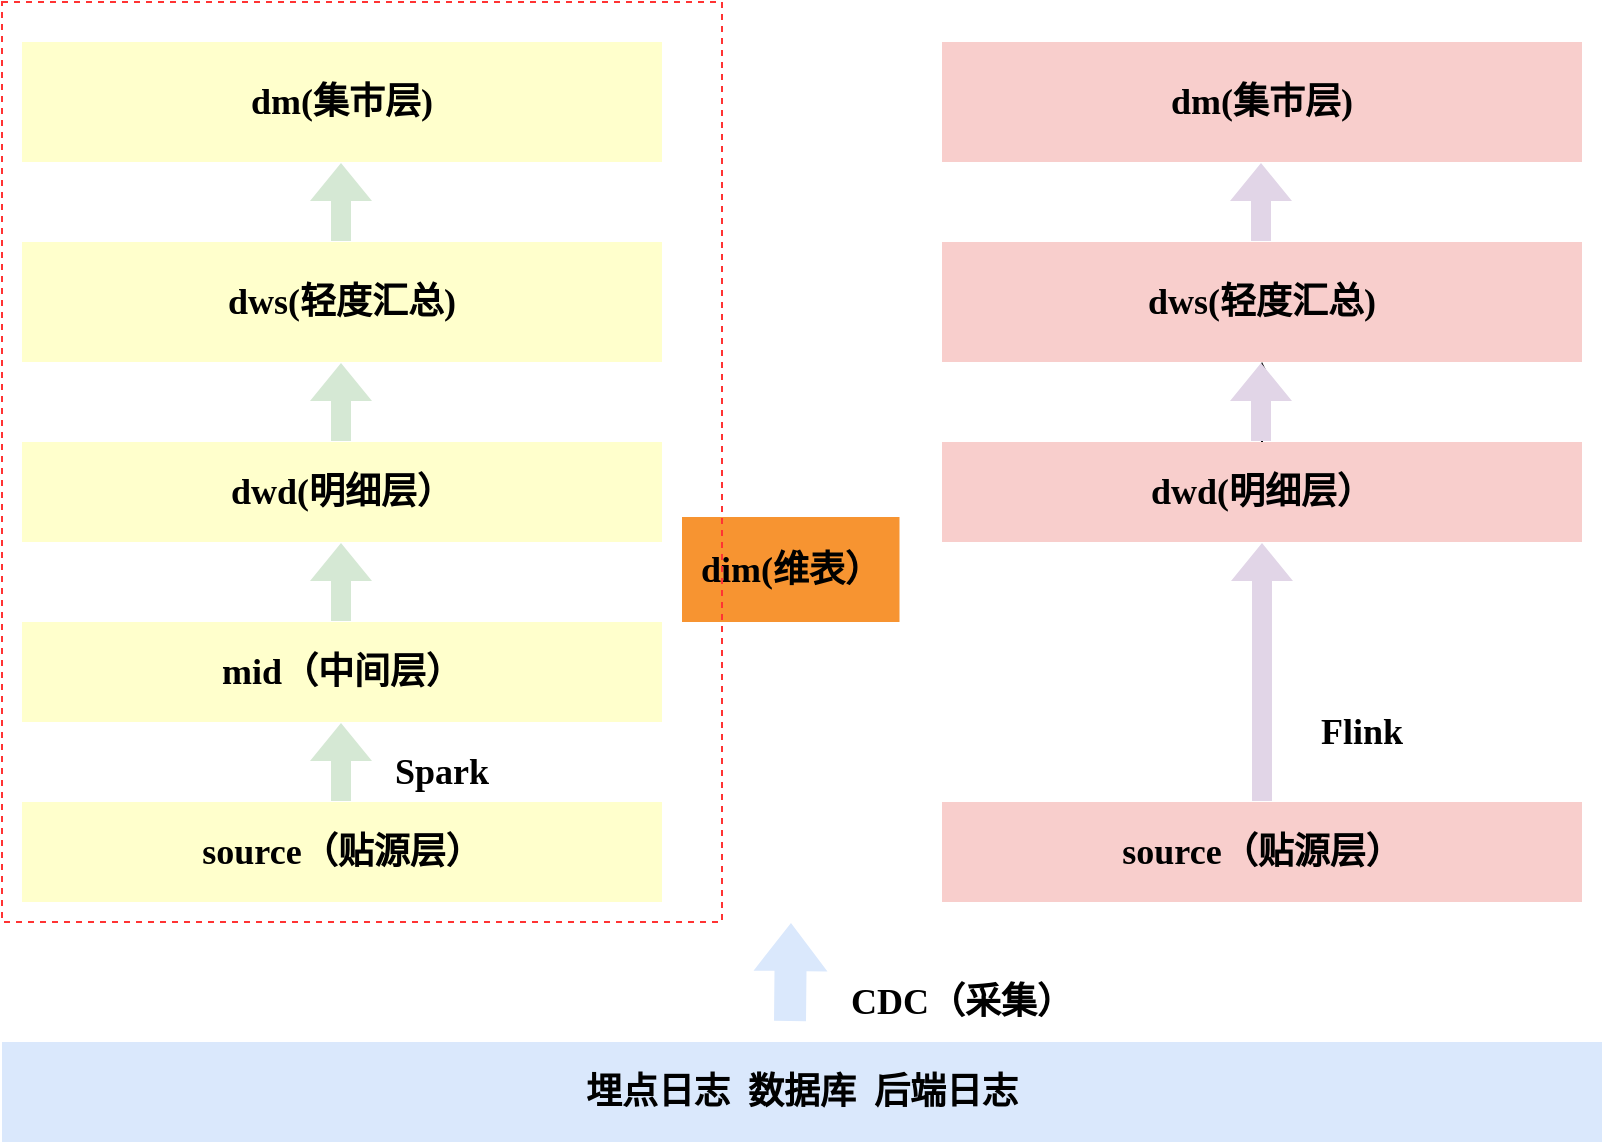 <mxfile version="16.6.2" type="github">
  <diagram id="yBQkogD8sNwiqYRaZePr" name="第 1 页">
    <mxGraphModel dx="1422" dy="839" grid="1" gridSize="10" guides="1" tooltips="1" connect="1" arrows="1" fold="1" page="1" pageScale="1" pageWidth="827" pageHeight="1169" math="0" shadow="0">
      <root>
        <mxCell id="0" />
        <mxCell id="1" parent="0" />
        <mxCell id="X9aOVJZBJ18JT7NjNBlV-15" value="&lt;h2&gt;&lt;font face=&quot;Times New Roman&quot;&gt;&lt;b&gt;dm(集市层)&lt;/b&gt;&lt;/font&gt;&lt;/h2&gt;" style="rounded=0;whiteSpace=wrap;html=1;fillColor=#FFFFCC;strokeColor=none;" vertex="1" parent="1">
          <mxGeometry x="20" y="200" width="320" height="60" as="geometry" />
        </mxCell>
        <mxCell id="X9aOVJZBJ18JT7NjNBlV-17" value="&lt;h2&gt;&lt;font face=&quot;Times New Roman&quot;&gt;dws(轻度汇总)&lt;/font&gt;&lt;/h2&gt;" style="rounded=0;whiteSpace=wrap;html=1;fillColor=#FFFFCC;strokeColor=none;" vertex="1" parent="1">
          <mxGeometry x="20" y="300" width="320" height="60" as="geometry" />
        </mxCell>
        <mxCell id="X9aOVJZBJ18JT7NjNBlV-18" value="&lt;h2&gt;&lt;font face=&quot;Times New Roman&quot;&gt;&lt;b&gt;dwd(明细层）&lt;/b&gt;&lt;/font&gt;&lt;/h2&gt;" style="rounded=0;whiteSpace=wrap;html=1;fillColor=#FFFFCC;strokeColor=none;" vertex="1" parent="1">
          <mxGeometry x="20" y="400" width="320" height="50" as="geometry" />
        </mxCell>
        <mxCell id="X9aOVJZBJ18JT7NjNBlV-19" value="&lt;h2&gt;&lt;font face=&quot;Times New Roman&quot;&gt;mid（中间层）&lt;/font&gt;&lt;/h2&gt;" style="rounded=0;whiteSpace=wrap;html=1;fillColor=#FFFFCC;strokeColor=none;" vertex="1" parent="1">
          <mxGeometry x="20" y="490" width="320" height="50" as="geometry" />
        </mxCell>
        <mxCell id="X9aOVJZBJ18JT7NjNBlV-20" value="&lt;h2&gt;&lt;font face=&quot;Times New Roman&quot;&gt;source（贴源层）&lt;/font&gt;&lt;/h2&gt;" style="rounded=0;whiteSpace=wrap;html=1;fillColor=#FFFFCC;strokeColor=none;" vertex="1" parent="1">
          <mxGeometry x="20" y="580" width="320" height="50" as="geometry" />
        </mxCell>
        <mxCell id="X9aOVJZBJ18JT7NjNBlV-26" value="&lt;h2&gt;&lt;font face=&quot;Times New Roman&quot;&gt;埋点日志&amp;nbsp; 数据库&amp;nbsp; 后端日志&lt;/font&gt;&lt;/h2&gt;" style="rounded=0;whiteSpace=wrap;html=1;fillColor=#dae8fc;strokeColor=none;" vertex="1" parent="1">
          <mxGeometry x="10" y="700" width="800" height="50" as="geometry" />
        </mxCell>
        <mxCell id="X9aOVJZBJ18JT7NjNBlV-38" value="&lt;h2&gt;&lt;b&gt;CDC（采集）&lt;/b&gt;&lt;/h2&gt;" style="text;html=1;strokeColor=none;fillColor=none;align=center;verticalAlign=middle;whiteSpace=wrap;rounded=0;dashed=1;fontFamily=Times New Roman;" vertex="1" parent="1">
          <mxGeometry x="430" y="670" width="120" height="20" as="geometry" />
        </mxCell>
        <mxCell id="X9aOVJZBJ18JT7NjNBlV-40" value="" style="shape=flexArrow;endArrow=classic;html=1;rounded=0;fontFamily=Times New Roman;fillColor=#d5e8d4;strokeColor=none;" edge="1" parent="1">
          <mxGeometry width="50" height="50" relative="1" as="geometry">
            <mxPoint x="179.5" y="580" as="sourcePoint" />
            <mxPoint x="179.5" y="540" as="targetPoint" />
          </mxGeometry>
        </mxCell>
        <mxCell id="X9aOVJZBJ18JT7NjNBlV-43" value="" style="shape=flexArrow;endArrow=classic;html=1;rounded=0;fontFamily=Times New Roman;fillColor=#d5e8d4;strokeColor=none;" edge="1" parent="1">
          <mxGeometry width="50" height="50" relative="1" as="geometry">
            <mxPoint x="179.5" y="490" as="sourcePoint" />
            <mxPoint x="179.5" y="450" as="targetPoint" />
          </mxGeometry>
        </mxCell>
        <mxCell id="X9aOVJZBJ18JT7NjNBlV-44" value="" style="shape=flexArrow;endArrow=classic;html=1;rounded=0;fontFamily=Times New Roman;fillColor=#d5e8d4;strokeColor=none;" edge="1" parent="1">
          <mxGeometry width="50" height="50" relative="1" as="geometry">
            <mxPoint x="179.5" y="400" as="sourcePoint" />
            <mxPoint x="179.5" y="360" as="targetPoint" />
          </mxGeometry>
        </mxCell>
        <mxCell id="X9aOVJZBJ18JT7NjNBlV-45" value="" style="shape=flexArrow;endArrow=classic;html=1;rounded=0;fontFamily=Times New Roman;fillColor=#d5e8d4;strokeColor=none;" edge="1" parent="1">
          <mxGeometry width="50" height="50" relative="1" as="geometry">
            <mxPoint x="179.5" y="300" as="sourcePoint" />
            <mxPoint x="179.5" y="260" as="targetPoint" />
          </mxGeometry>
        </mxCell>
        <mxCell id="X9aOVJZBJ18JT7NjNBlV-46" value="&lt;h2&gt;Spark&lt;/h2&gt;" style="text;html=1;strokeColor=none;fillColor=none;align=center;verticalAlign=middle;whiteSpace=wrap;rounded=0;dashed=1;fontFamily=Times New Roman;" vertex="1" parent="1">
          <mxGeometry x="200" y="550" width="60" height="30" as="geometry" />
        </mxCell>
        <mxCell id="X9aOVJZBJ18JT7NjNBlV-48" value="&lt;h2&gt;&lt;font face=&quot;Times New Roman&quot;&gt;&lt;b&gt;dm(集市层)&lt;/b&gt;&lt;/font&gt;&lt;/h2&gt;" style="rounded=0;whiteSpace=wrap;html=1;fillColor=#f8cecc;strokeColor=none;" vertex="1" parent="1">
          <mxGeometry x="480" y="200" width="320" height="60" as="geometry" />
        </mxCell>
        <mxCell id="X9aOVJZBJ18JT7NjNBlV-49" value="&lt;h2&gt;&lt;font face=&quot;Times New Roman&quot;&gt;dws(轻度汇总)&lt;/font&gt;&lt;/h2&gt;" style="rounded=0;whiteSpace=wrap;html=1;fillColor=#f8cecc;strokeColor=none;" vertex="1" parent="1">
          <mxGeometry x="480" y="300" width="320" height="60" as="geometry" />
        </mxCell>
        <mxCell id="X9aOVJZBJ18JT7NjNBlV-79" value="" style="edgeStyle=orthogonalEdgeStyle;rounded=0;orthogonalLoop=1;jettySize=auto;html=1;fontFamily=Times New Roman;fillColor=none;" edge="1" parent="1" source="X9aOVJZBJ18JT7NjNBlV-50" target="X9aOVJZBJ18JT7NjNBlV-49">
          <mxGeometry relative="1" as="geometry" />
        </mxCell>
        <mxCell id="X9aOVJZBJ18JT7NjNBlV-50" value="&lt;h2&gt;&lt;font face=&quot;Times New Roman&quot;&gt;&lt;b&gt;dwd(明细层）&lt;/b&gt;&lt;/font&gt;&lt;/h2&gt;" style="rounded=0;whiteSpace=wrap;html=1;fillColor=#f8cecc;strokeColor=none;" vertex="1" parent="1">
          <mxGeometry x="480" y="400" width="320" height="50" as="geometry" />
        </mxCell>
        <mxCell id="X9aOVJZBJ18JT7NjNBlV-52" value="&lt;h2&gt;&lt;font face=&quot;Times New Roman&quot;&gt;source（贴源层）&lt;/font&gt;&lt;/h2&gt;" style="rounded=0;whiteSpace=wrap;html=1;fillColor=#f8cecc;strokeColor=none;" vertex="1" parent="1">
          <mxGeometry x="480" y="580" width="320" height="50" as="geometry" />
        </mxCell>
        <mxCell id="X9aOVJZBJ18JT7NjNBlV-54" value="" style="shape=flexArrow;endArrow=classic;html=1;rounded=0;fontFamily=Times New Roman;fillColor=#e1d5e7;strokeColor=none;entryX=0.5;entryY=1;entryDx=0;entryDy=0;exitX=0.5;exitY=0;exitDx=0;exitDy=0;" edge="1" parent="1" source="X9aOVJZBJ18JT7NjNBlV-52" target="X9aOVJZBJ18JT7NjNBlV-50">
          <mxGeometry width="50" height="50" relative="1" as="geometry">
            <mxPoint x="640" y="590" as="sourcePoint" />
            <mxPoint x="639.5" y="550" as="targetPoint" />
          </mxGeometry>
        </mxCell>
        <mxCell id="X9aOVJZBJ18JT7NjNBlV-55" value="" style="shape=flexArrow;endArrow=classic;html=1;rounded=0;fontFamily=Times New Roman;fillColor=#e1d5e7;strokeColor=none;" edge="1" parent="1">
          <mxGeometry width="50" height="50" relative="1" as="geometry">
            <mxPoint x="639.5" y="400" as="sourcePoint" />
            <mxPoint x="639.5" y="360" as="targetPoint" />
          </mxGeometry>
        </mxCell>
        <mxCell id="X9aOVJZBJ18JT7NjNBlV-57" value="&lt;h2&gt;Flink&lt;/h2&gt;" style="text;html=1;strokeColor=none;fillColor=none;align=center;verticalAlign=middle;whiteSpace=wrap;rounded=0;dashed=1;fontFamily=Times New Roman;" vertex="1" parent="1">
          <mxGeometry x="660" y="530" width="60" height="30" as="geometry" />
        </mxCell>
        <mxCell id="X9aOVJZBJ18JT7NjNBlV-70" value="&lt;h2&gt;&lt;font face=&quot;Times New Roman&quot;&gt;dim(维表）&lt;/font&gt;&lt;/h2&gt;" style="rounded=0;whiteSpace=wrap;html=1;fillColor=#F79431;strokeColor=none;" vertex="1" parent="1">
          <mxGeometry x="350" y="437.5" width="108.75" height="52.5" as="geometry" />
        </mxCell>
        <mxCell id="X9aOVJZBJ18JT7NjNBlV-72" value="" style="shape=flexArrow;endArrow=classic;html=1;rounded=0;fontFamily=Times New Roman;fillColor=#e1d5e7;strokeColor=none;" edge="1" parent="1">
          <mxGeometry width="50" height="50" relative="1" as="geometry">
            <mxPoint x="639.5" y="300" as="sourcePoint" />
            <mxPoint x="639.5" y="260" as="targetPoint" />
          </mxGeometry>
        </mxCell>
        <mxCell id="X9aOVJZBJ18JT7NjNBlV-73" value="" style="rounded=0;whiteSpace=wrap;html=1;dashed=1;fontFamily=Times New Roman;fillColor=none;strokeColor=#FF3333;strokeWidth=1;" vertex="1" parent="1">
          <mxGeometry x="10" y="180" width="360" height="460" as="geometry" />
        </mxCell>
        <mxCell id="X9aOVJZBJ18JT7NjNBlV-76" value="" style="shape=flexArrow;endArrow=classic;html=1;rounded=0;fontFamily=Times New Roman;fillColor=#dae8fc;width=16;endSize=7.67;strokeColor=none;" edge="1" parent="1">
          <mxGeometry width="50" height="50" relative="1" as="geometry">
            <mxPoint x="404" y="690" as="sourcePoint" />
            <mxPoint x="404.49" y="640" as="targetPoint" />
          </mxGeometry>
        </mxCell>
      </root>
    </mxGraphModel>
  </diagram>
</mxfile>
